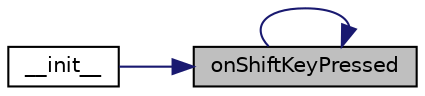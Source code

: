 digraph "onShiftKeyPressed"
{
 // LATEX_PDF_SIZE
  bgcolor="transparent";
  edge [fontname="Helvetica",fontsize="10",labelfontname="Helvetica",labelfontsize="10"];
  node [fontname="Helvetica",fontsize="10",shape=record];
  rankdir="RL";
  Node1 [label="onShiftKeyPressed",height=0.2,width=0.4,color="black", fillcolor="grey75", style="filled", fontcolor="black",tooltip=" "];
  Node1 -> Node2 [dir="back",color="midnightblue",fontsize="10",style="solid",fontname="Helvetica"];
  Node2 [label="__init__",height=0.2,width=0.4,color="black",URL="$class_p_r_i_s_m_1_1_straight_needle_insertion_logic.html#ae64f0875afe3067b97ba370b354b9213",tooltip=" "];
  Node1 -> Node1 [dir="back",color="midnightblue",fontsize="10",style="solid",fontname="Helvetica"];
}
